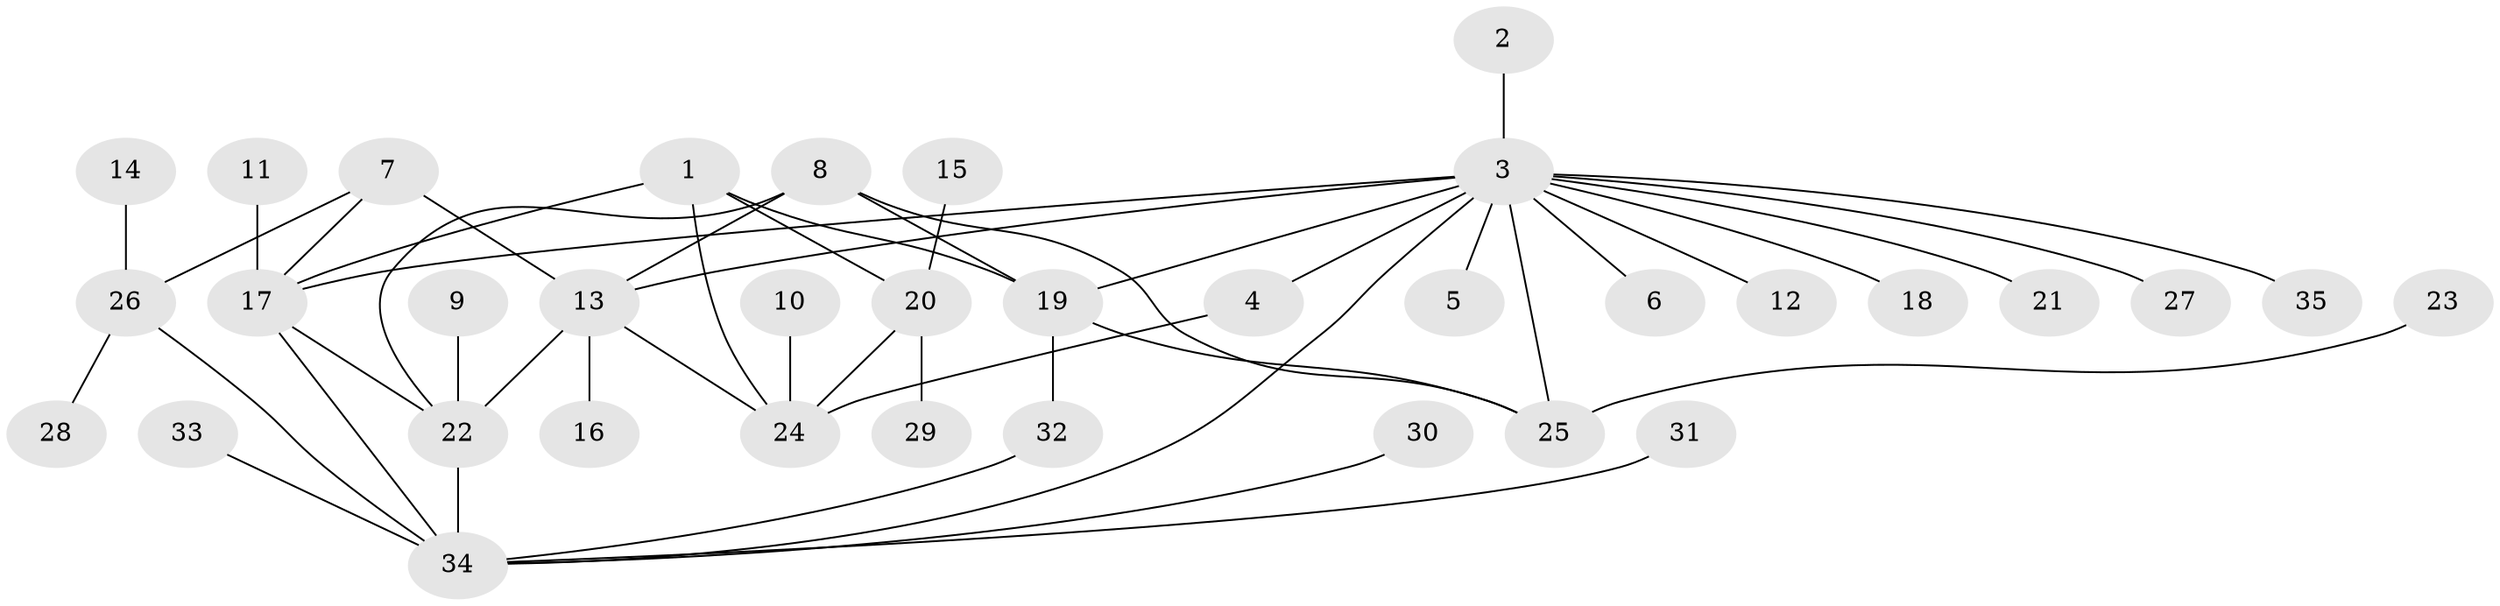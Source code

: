 // original degree distribution, {7: 0.057971014492753624, 4: 0.057971014492753624, 6: 0.07246376811594203, 5: 0.014492753623188406, 3: 0.057971014492753624, 10: 0.014492753623188406, 8: 0.014492753623188406, 2: 0.14492753623188406, 1: 0.5652173913043478}
// Generated by graph-tools (version 1.1) at 2025/26/03/09/25 03:26:45]
// undirected, 35 vertices, 48 edges
graph export_dot {
graph [start="1"]
  node [color=gray90,style=filled];
  1;
  2;
  3;
  4;
  5;
  6;
  7;
  8;
  9;
  10;
  11;
  12;
  13;
  14;
  15;
  16;
  17;
  18;
  19;
  20;
  21;
  22;
  23;
  24;
  25;
  26;
  27;
  28;
  29;
  30;
  31;
  32;
  33;
  34;
  35;
  1 -- 17 [weight=1.0];
  1 -- 19 [weight=1.0];
  1 -- 20 [weight=1.0];
  1 -- 24 [weight=1.0];
  2 -- 3 [weight=1.0];
  3 -- 4 [weight=2.0];
  3 -- 5 [weight=1.0];
  3 -- 6 [weight=1.0];
  3 -- 12 [weight=1.0];
  3 -- 13 [weight=1.0];
  3 -- 17 [weight=1.0];
  3 -- 18 [weight=1.0];
  3 -- 19 [weight=1.0];
  3 -- 21 [weight=1.0];
  3 -- 25 [weight=1.0];
  3 -- 27 [weight=1.0];
  3 -- 34 [weight=1.0];
  3 -- 35 [weight=1.0];
  4 -- 24 [weight=1.0];
  7 -- 13 [weight=1.0];
  7 -- 17 [weight=1.0];
  7 -- 26 [weight=1.0];
  8 -- 13 [weight=1.0];
  8 -- 19 [weight=1.0];
  8 -- 22 [weight=1.0];
  8 -- 25 [weight=1.0];
  9 -- 22 [weight=1.0];
  10 -- 24 [weight=1.0];
  11 -- 17 [weight=1.0];
  13 -- 16 [weight=1.0];
  13 -- 22 [weight=1.0];
  13 -- 24 [weight=1.0];
  14 -- 26 [weight=1.0];
  15 -- 20 [weight=1.0];
  17 -- 22 [weight=1.0];
  17 -- 34 [weight=2.0];
  19 -- 25 [weight=1.0];
  19 -- 32 [weight=1.0];
  20 -- 24 [weight=1.0];
  20 -- 29 [weight=1.0];
  22 -- 34 [weight=1.0];
  23 -- 25 [weight=1.0];
  26 -- 28 [weight=1.0];
  26 -- 34 [weight=1.0];
  30 -- 34 [weight=1.0];
  31 -- 34 [weight=1.0];
  32 -- 34 [weight=1.0];
  33 -- 34 [weight=1.0];
}

